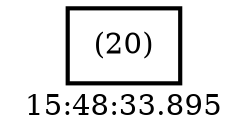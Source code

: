 digraph  g{ graph[label = "15:48:33.895"]
node [shape=rectangle, color=black, fontcolor=black, style=bold] edge [color=black] 0 [label="(20)"] ; 
}

